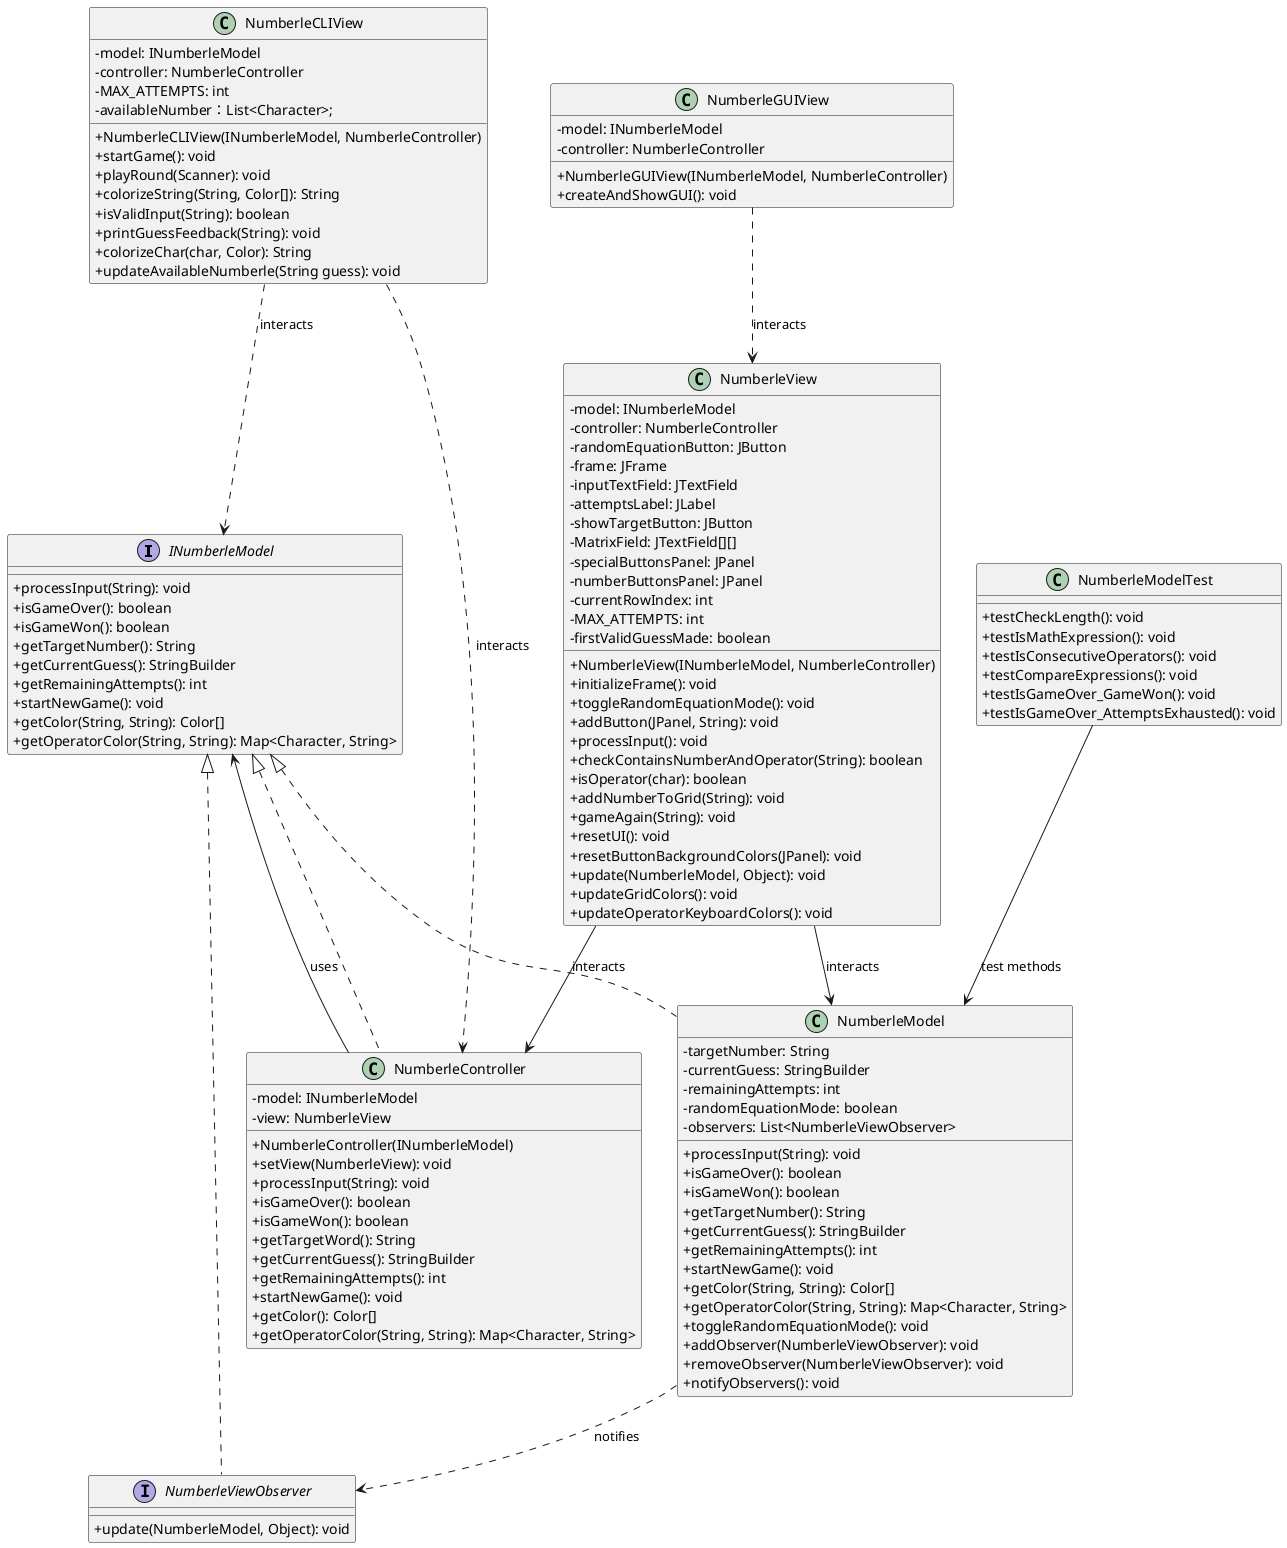 @startuml
'https://plantuml.com/class-diagram
skinparam classAttributeIconSize 0



interface INumberleModel {
    +processInput(String): void
    +isGameOver(): boolean
    +isGameWon(): boolean
    +getTargetNumber(): String
    +getCurrentGuess(): StringBuilder
    +getRemainingAttempts(): int
    +startNewGame(): void
    +getColor(String, String): Color[]
    +getOperatorColor(String, String): Map<Character, String>
}

interface NumberleViewObserver {
    +update(NumberleModel, Object): void
}

class NumberleModel {
    -targetNumber: String
    -currentGuess: StringBuilder
    -remainingAttempts: int
    -randomEquationMode: boolean
    -observers: List<NumberleViewObserver>
    +processInput(String): void
    +isGameOver(): boolean
    +isGameWon(): boolean
    +getTargetNumber(): String
    +getCurrentGuess(): StringBuilder
    +getRemainingAttempts(): int
    +startNewGame(): void
    +getColor(String, String): Color[]
    +getOperatorColor(String, String): Map<Character, String>
    +toggleRandomEquationMode(): void
    +addObserver(NumberleViewObserver): void
    +removeObserver(NumberleViewObserver): void
    +notifyObservers(): void
}

class NumberleController {
    -model: INumberleModel
    -view: NumberleView
    +NumberleController(INumberleModel)
    +setView(NumberleView): void
    +processInput(String): void
    +isGameOver(): boolean
    +isGameWon(): boolean
    +getTargetWord(): String
    +getCurrentGuess(): StringBuilder
    +getRemainingAttempts(): int
    +startNewGame(): void
    +getColor(): Color[]
    +getOperatorColor(String, String): Map<Character, String>
}

class NumberleView {
    -model: INumberleModel
    -controller: NumberleController
    -randomEquationButton: JButton
    -frame: JFrame
    -inputTextField: JTextField
    -attemptsLabel: JLabel
    -showTargetButton: JButton
    -MatrixField: JTextField[][]
    -specialButtonsPanel: JPanel
    -numberButtonsPanel: JPanel
    -currentRowIndex: int
    -MAX_ATTEMPTS: int
    -firstValidGuessMade: boolean
    +NumberleView(INumberleModel, NumberleController)
    +initializeFrame(): void
    +toggleRandomEquationMode(): void
    +addButton(JPanel, String): void
    +processInput(): void
    +checkContainsNumberAndOperator(String): boolean
    +isOperator(char): boolean
    +addNumberToGrid(String): void
    +gameAgain(String): void
    +resetUI(): void
    +resetButtonBackgroundColors(JPanel): void
    +update(NumberleModel, Object): void
    +updateGridColors(): void
    +updateOperatorKeyboardColors(): void
}

INumberleModel <|.. NumberleModel
INumberleModel <|.. NumberleController
INumberleModel <|.. NumberleViewObserver
NumberleModel ..> NumberleViewObserver: notifies
NumberleController --> INumberleModel: uses
NumberleView --> NumberleController: interacts
NumberleView --> NumberleModel: interacts

class NumberleModelTest {
    +testCheckLength(): void
    +testIsMathExpression(): void
    +testIsConsecutiveOperators(): void
    +testCompareExpressions(): void
    +testIsGameOver_GameWon(): void
    +testIsGameOver_AttemptsExhausted(): void
}

class NumberleCLIView {
    -model: INumberleModel
    -controller: NumberleController
    -MAX_ATTEMPTS: int
    -availableNumber：List<Character>;
    +NumberleCLIView(INumberleModel, NumberleController)
    +startGame(): void
    +playRound(Scanner): void
    +colorizeString(String, Color[]): String
    +isValidInput(String): boolean
    +printGuessFeedback(String): void
    +colorizeChar(char, Color): String
    +updateAvailableNumberle(String guess): void
}

class NumberleGUIView {
    -model: INumberleModel
    -controller: NumberleController
    +NumberleGUIView(INumberleModel, NumberleController)
    +createAndShowGUI(): void
}

NumberleCLIView ..> NumberleController: interacts
NumberleCLIView ..> INumberleModel: interacts
NumberleGUIView ..> NumberleView: interacts
NumberleModelTest --> NumberleModel: test methods

@enduml
